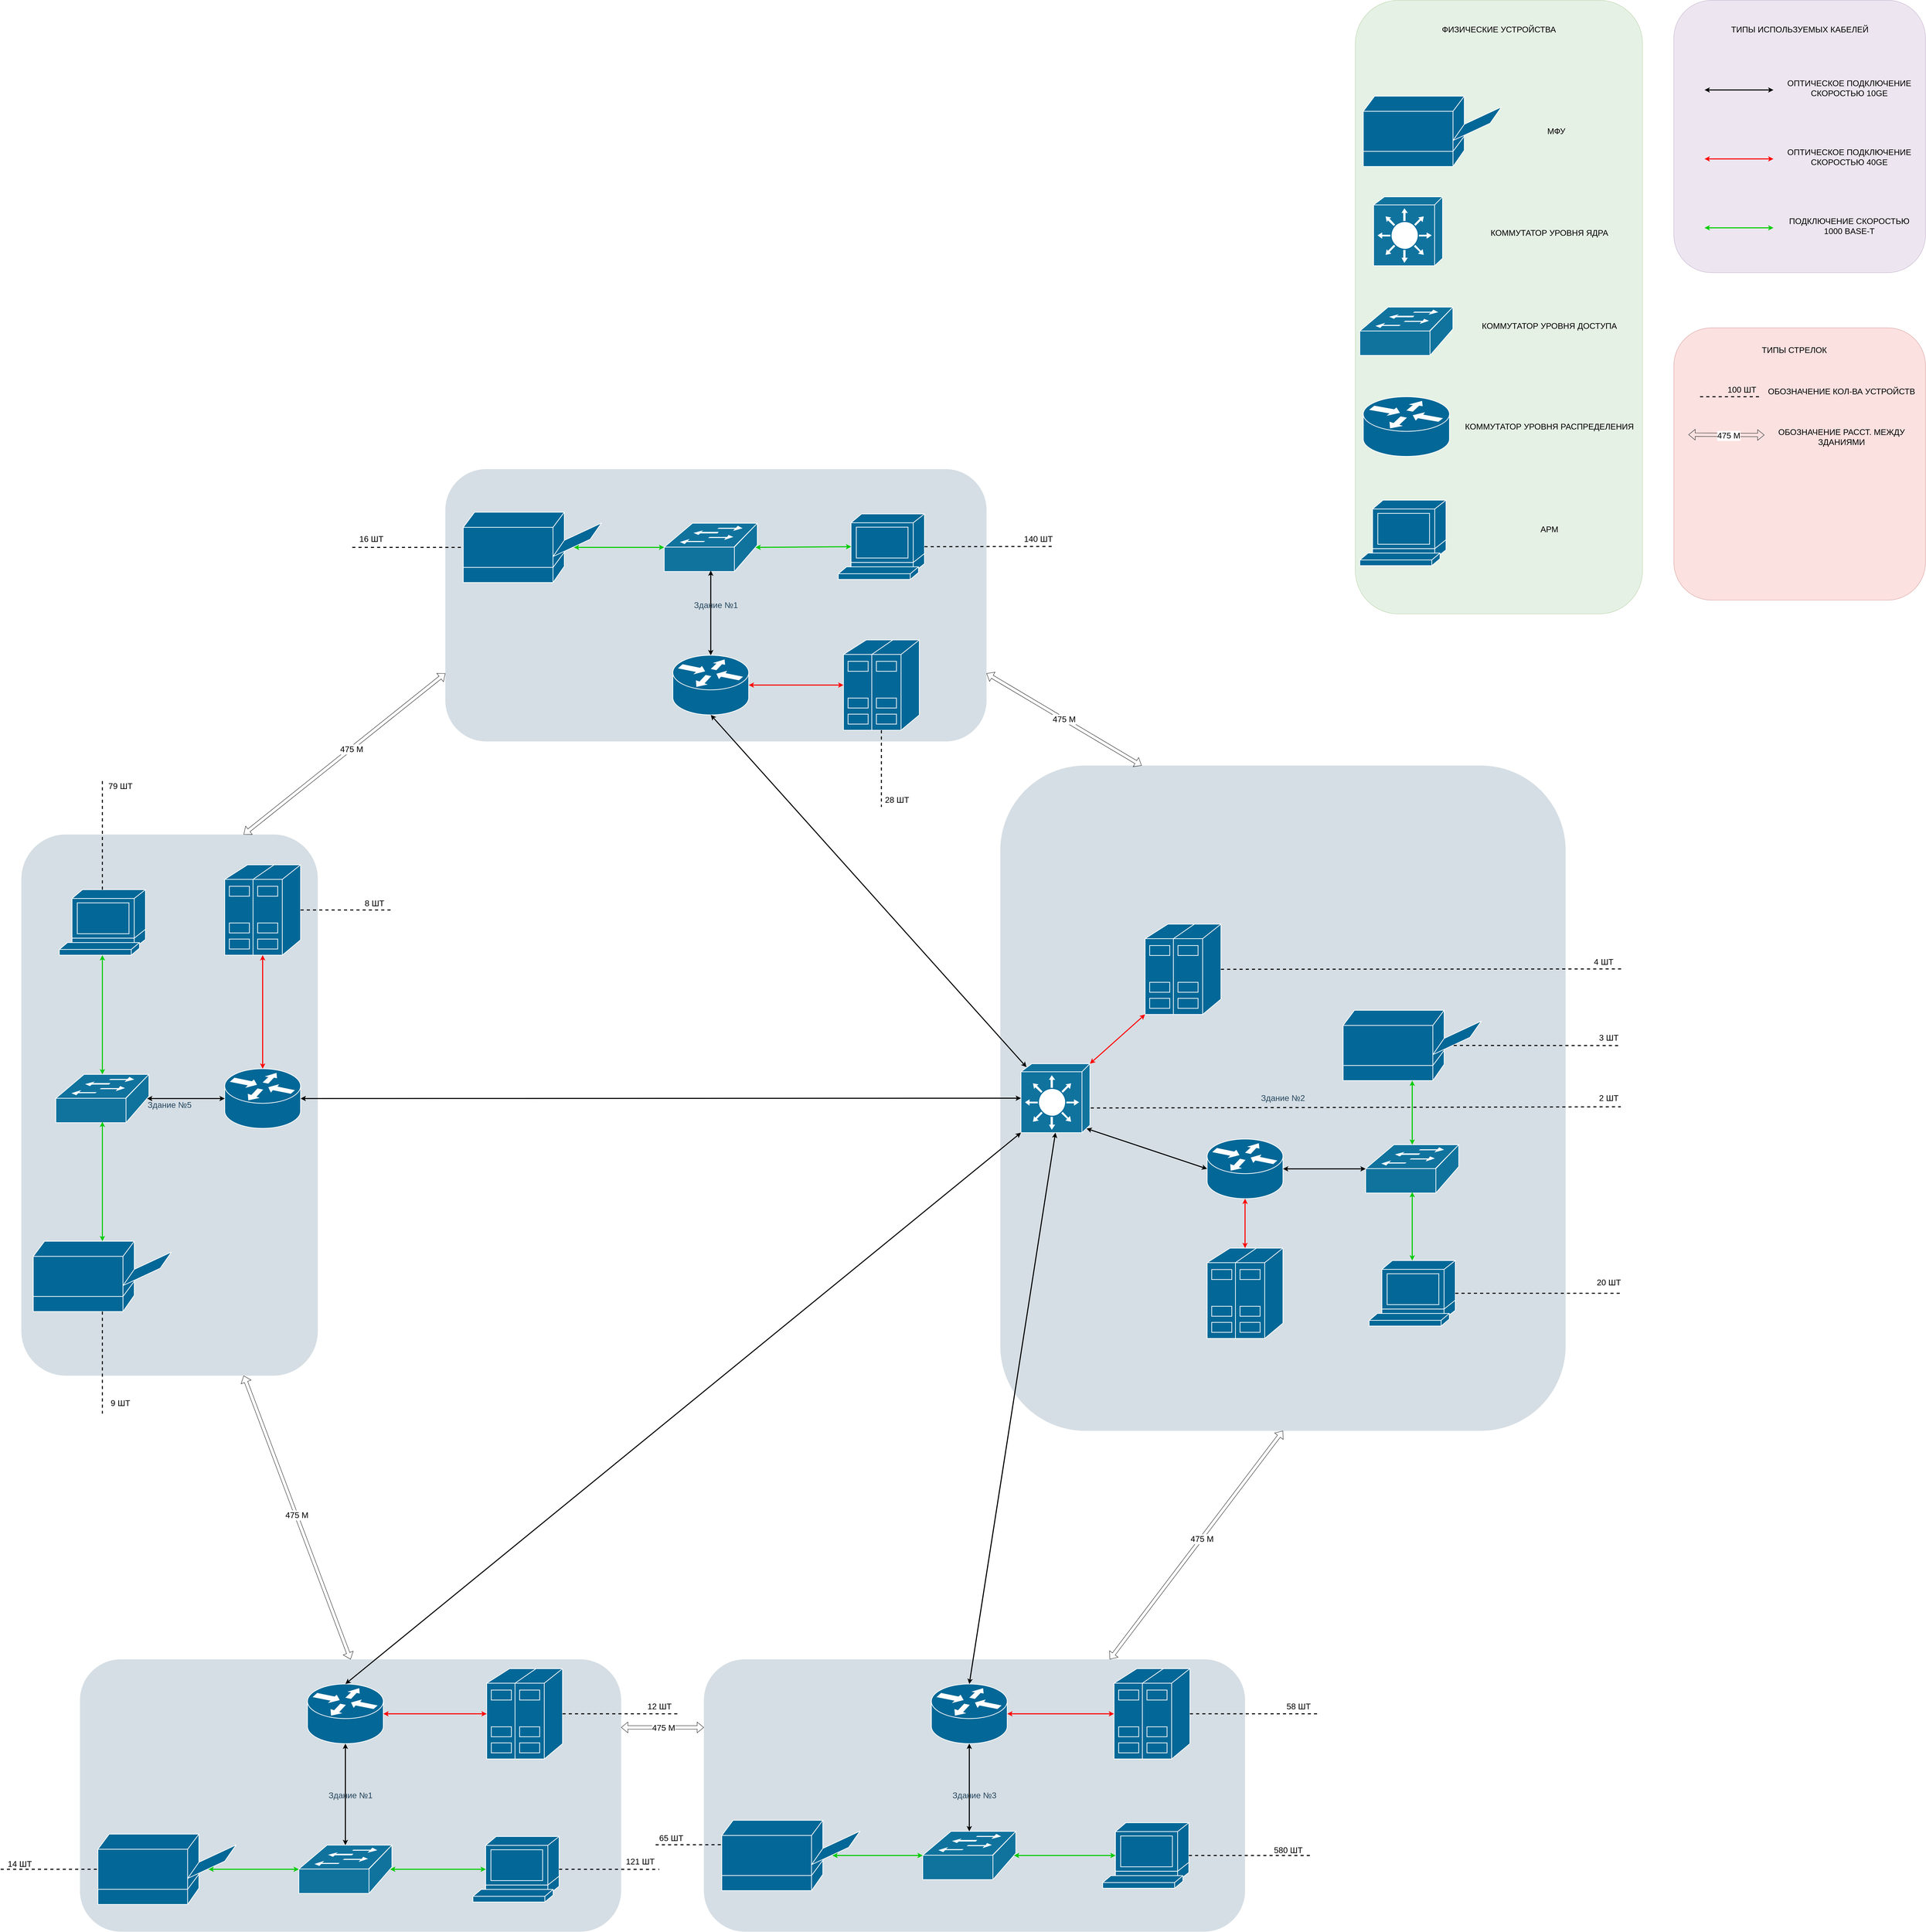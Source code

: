 <mxfile version="22.0.3" type="device">
  <diagram name="Страница — 1" id="2iGDmq69TocVkluDc-hZ">
    <mxGraphModel dx="8095" dy="7732" grid="1" gridSize="10" guides="1" tooltips="1" connect="1" arrows="1" fold="1" page="1" pageScale="1" pageWidth="827" pageHeight="1169" math="0" shadow="0">
      <root>
        <mxCell id="0" />
        <mxCell id="1" parent="0" />
        <mxCell id="OsrXYmDs21O4-yx2xXHt-127" value="" style="rounded=1;whiteSpace=wrap;html=1;strokeColor=#b85450;fillColor=#f8cecc;fontSize=24;align=center;opacity=60;" vertex="1" parent="1">
          <mxGeometry x="1244" y="-2320" width="730" height="790" as="geometry" />
        </mxCell>
        <mxCell id="OsrXYmDs21O4-yx2xXHt-4" value="Здание №1" style="rounded=1;whiteSpace=wrap;html=1;strokeColor=none;fillColor=#BAC8D3;fontSize=24;fontColor=#23445D;align=center;opacity=60;" vertex="1" parent="1">
          <mxGeometry x="-2320" y="-1910" width="1570" height="790" as="geometry" />
        </mxCell>
        <mxCell id="OsrXYmDs21O4-yx2xXHt-5" value="Здание №2" style="rounded=1;whiteSpace=wrap;html=1;strokeColor=none;fillColor=#BAC8D3;fontSize=24;fontColor=#23445D;align=center;opacity=60;labelPosition=center;verticalLabelPosition=middle;verticalAlign=middle;" vertex="1" parent="1">
          <mxGeometry x="-710" y="-1050" width="1640" height="1930" as="geometry" />
        </mxCell>
        <mxCell id="OsrXYmDs21O4-yx2xXHt-8" value="" style="shape=mxgraph.cisco.switches.layer_3_switch;html=1;dashed=0;fillColor=#10739E;strokeColor=#ffffff;strokeWidth=2;verticalLabelPosition=bottom;verticalAlign=top;fontFamily=Helvetica;fontSize=36;fontColor=#FFB366" vertex="1" parent="1">
          <mxGeometry x="-650" y="-185" width="200" height="200" as="geometry" />
        </mxCell>
        <mxCell id="OsrXYmDs21O4-yx2xXHt-9" value="" style="shape=mxgraph.cisco.servers.standard_host;sketch=0;html=1;pointerEvents=1;dashed=0;fillColor=#036897;strokeColor=#ffffff;strokeWidth=2;verticalLabelPosition=bottom;verticalAlign=top;align=center;outlineConnect=0;" vertex="1" parent="1">
          <mxGeometry x="-290" y="-590" width="220" height="262" as="geometry" />
        </mxCell>
        <mxCell id="OsrXYmDs21O4-yx2xXHt-11" value="" style="endArrow=classic;startArrow=classic;html=1;rounded=0;strokeColor=#FF0000;strokeWidth=3;entryX=0;entryY=1;entryDx=0;entryDy=0;entryPerimeter=0;exitX=1;exitY=0;exitDx=0;exitDy=0;exitPerimeter=0;" edge="1" parent="1" source="OsrXYmDs21O4-yx2xXHt-8" target="OsrXYmDs21O4-yx2xXHt-9">
          <mxGeometry width="50" height="50" relative="1" as="geometry">
            <mxPoint x="450" y="-380" as="sourcePoint" />
            <mxPoint x="580" y="-450" as="targetPoint" />
          </mxGeometry>
        </mxCell>
        <mxCell id="OsrXYmDs21O4-yx2xXHt-12" value="" style="endArrow=none;dashed=1;html=1;rounded=0;strokeWidth=3;exitX=1.012;exitY=0.642;exitDx=0;exitDy=0;exitPerimeter=0;" edge="1" parent="1" source="OsrXYmDs21O4-yx2xXHt-8">
          <mxGeometry width="50" height="50" relative="1" as="geometry">
            <mxPoint x="710" y="-160.77" as="sourcePoint" />
            <mxPoint x="1090" y="-60" as="targetPoint" />
          </mxGeometry>
        </mxCell>
        <mxCell id="OsrXYmDs21O4-yx2xXHt-13" value="&lt;span style=&quot;font-size: 24px;&quot;&gt;2 ШТ&lt;/span&gt;" style="text;html=1;align=center;verticalAlign=middle;resizable=0;points=[];autosize=1;strokeColor=none;fillColor=none;" vertex="1" parent="1">
          <mxGeometry x="1015" y="-105" width="80" height="40" as="geometry" />
        </mxCell>
        <mxCell id="OsrXYmDs21O4-yx2xXHt-14" value="" style="shape=mxgraph.cisco.routers.router;sketch=0;html=1;pointerEvents=1;dashed=0;fillColor=#036897;strokeColor=#ffffff;strokeWidth=2;verticalLabelPosition=bottom;verticalAlign=top;align=center;outlineConnect=0;" vertex="1" parent="1">
          <mxGeometry x="-110" y="33.5" width="220" height="173" as="geometry" />
        </mxCell>
        <mxCell id="OsrXYmDs21O4-yx2xXHt-15" value="" style="shape=mxgraph.cisco.servers.standard_host;sketch=0;html=1;pointerEvents=1;dashed=0;fillColor=#036897;strokeColor=#ffffff;strokeWidth=2;verticalLabelPosition=bottom;verticalAlign=top;align=center;outlineConnect=0;" vertex="1" parent="1">
          <mxGeometry x="-110" y="350" width="220" height="262" as="geometry" />
        </mxCell>
        <mxCell id="OsrXYmDs21O4-yx2xXHt-16" value="" style="shape=mxgraph.cisco.switches.workgroup_switch;html=1;dashed=0;fillColor=#10739E;strokeColor=#ffffff;strokeWidth=2;verticalLabelPosition=bottom;verticalAlign=top;fontFamily=Helvetica;fontSize=36;fontColor=#FFB366" vertex="1" parent="1">
          <mxGeometry x="350" y="50" width="270" height="140" as="geometry" />
        </mxCell>
        <mxCell id="OsrXYmDs21O4-yx2xXHt-17" value="" style="shape=mxgraph.cisco.computers_and_peripherals.printer;sketch=0;html=1;pointerEvents=1;dashed=0;fillColor=#036897;strokeColor=#ffffff;strokeWidth=2;verticalLabelPosition=bottom;verticalAlign=top;align=center;outlineConnect=0;" vertex="1" parent="1">
          <mxGeometry x="284.5" y="-340" width="401" height="204" as="geometry" />
        </mxCell>
        <mxCell id="OsrXYmDs21O4-yx2xXHt-18" value="" style="shape=mxgraph.cisco.computers_and_peripherals.terminal;sketch=0;html=1;pointerEvents=1;dashed=0;fillColor=#036897;strokeColor=#ffffff;strokeWidth=2;verticalLabelPosition=bottom;verticalAlign=top;align=center;outlineConnect=0;" vertex="1" parent="1">
          <mxGeometry x="360" y="386" width="250" height="190" as="geometry" />
        </mxCell>
        <mxCell id="OsrXYmDs21O4-yx2xXHt-22" value="" style="endArrow=classic;startArrow=classic;html=1;rounded=0;strokeColor=#00CC00;strokeWidth=3;entryX=0.5;entryY=1;entryDx=0;entryDy=0;entryPerimeter=0;exitX=0.5;exitY=0;exitDx=0;exitDy=0;exitPerimeter=0;" edge="1" parent="1" source="OsrXYmDs21O4-yx2xXHt-16" target="OsrXYmDs21O4-yx2xXHt-17">
          <mxGeometry width="50" height="50" relative="1" as="geometry">
            <mxPoint x="460" y="10" as="sourcePoint" />
            <mxPoint x="510" y="-40" as="targetPoint" />
          </mxGeometry>
        </mxCell>
        <mxCell id="OsrXYmDs21O4-yx2xXHt-24" value="" style="endArrow=classic;startArrow=classic;html=1;rounded=0;strokeWidth=3;strokeColor=#00CC00;entryX=0.5;entryY=0.98;entryDx=0;entryDy=0;entryPerimeter=0;exitX=0.5;exitY=0;exitDx=0;exitDy=0;exitPerimeter=0;" edge="1" parent="1" source="OsrXYmDs21O4-yx2xXHt-18" target="OsrXYmDs21O4-yx2xXHt-16">
          <mxGeometry width="50" height="50" relative="1" as="geometry">
            <mxPoint x="470" y="330" as="sourcePoint" />
            <mxPoint x="520" y="280" as="targetPoint" />
          </mxGeometry>
        </mxCell>
        <mxCell id="OsrXYmDs21O4-yx2xXHt-25" value="" style="endArrow=classic;startArrow=classic;html=1;rounded=0;strokeWidth=3;entryX=0;entryY=0.5;entryDx=0;entryDy=0;entryPerimeter=0;exitX=1;exitY=0.5;exitDx=0;exitDy=0;exitPerimeter=0;" edge="1" parent="1" source="OsrXYmDs21O4-yx2xXHt-14" target="OsrXYmDs21O4-yx2xXHt-16">
          <mxGeometry width="50" height="50" relative="1" as="geometry">
            <mxPoint x="190" y="150" as="sourcePoint" />
            <mxPoint x="240" y="100" as="targetPoint" />
          </mxGeometry>
        </mxCell>
        <mxCell id="OsrXYmDs21O4-yx2xXHt-26" value="" style="endArrow=classic;startArrow=classic;html=1;rounded=0;entryX=0.5;entryY=1;entryDx=0;entryDy=0;entryPerimeter=0;exitX=0.5;exitY=0;exitDx=0;exitDy=0;exitPerimeter=0;strokeWidth=3;strokeColor=#FF0000;" edge="1" parent="1" source="OsrXYmDs21O4-yx2xXHt-15" target="OsrXYmDs21O4-yx2xXHt-14">
          <mxGeometry width="50" height="50" relative="1" as="geometry">
            <mxPoint x="-30" y="310" as="sourcePoint" />
            <mxPoint x="20" y="260" as="targetPoint" />
          </mxGeometry>
        </mxCell>
        <mxCell id="OsrXYmDs21O4-yx2xXHt-27" value="" style="endArrow=classic;startArrow=classic;html=1;rounded=0;entryX=0;entryY=0.5;entryDx=0;entryDy=0;entryPerimeter=0;exitX=0.95;exitY=0.94;exitDx=0;exitDy=0;exitPerimeter=0;strokeWidth=3;" edge="1" parent="1" source="OsrXYmDs21O4-yx2xXHt-8" target="OsrXYmDs21O4-yx2xXHt-14">
          <mxGeometry width="50" height="50" relative="1" as="geometry">
            <mxPoint x="-370" y="160" as="sourcePoint" />
            <mxPoint x="-320" y="110" as="targetPoint" />
          </mxGeometry>
        </mxCell>
        <mxCell id="OsrXYmDs21O4-yx2xXHt-28" value="" style="shape=mxgraph.cisco.routers.router;sketch=0;html=1;pointerEvents=1;dashed=0;fillColor=#036897;strokeColor=#ffffff;strokeWidth=2;verticalLabelPosition=bottom;verticalAlign=top;align=center;outlineConnect=0;" vertex="1" parent="1">
          <mxGeometry x="-1660" y="-1370" width="220" height="173" as="geometry" />
        </mxCell>
        <mxCell id="OsrXYmDs21O4-yx2xXHt-29" value="" style="shape=mxgraph.cisco.servers.standard_host;sketch=0;html=1;pointerEvents=1;dashed=0;fillColor=#036897;strokeColor=#ffffff;strokeWidth=2;verticalLabelPosition=bottom;verticalAlign=top;align=center;outlineConnect=0;" vertex="1" parent="1">
          <mxGeometry x="-1165" y="-1414.5" width="220" height="262" as="geometry" />
        </mxCell>
        <mxCell id="OsrXYmDs21O4-yx2xXHt-30" value="" style="shape=mxgraph.cisco.switches.workgroup_switch;html=1;dashed=0;fillColor=#10739E;strokeColor=#ffffff;strokeWidth=2;verticalLabelPosition=bottom;verticalAlign=top;fontFamily=Helvetica;fontSize=36;fontColor=#FFB366" vertex="1" parent="1">
          <mxGeometry x="-1685" y="-1753" width="270" height="140" as="geometry" />
        </mxCell>
        <mxCell id="OsrXYmDs21O4-yx2xXHt-31" value="" style="shape=mxgraph.cisco.computers_and_peripherals.printer;sketch=0;html=1;pointerEvents=1;dashed=0;fillColor=#036897;strokeColor=#ffffff;strokeWidth=2;verticalLabelPosition=bottom;verticalAlign=top;align=center;outlineConnect=0;" vertex="1" parent="1">
          <mxGeometry x="-2268" y="-1785" width="401" height="204" as="geometry" />
        </mxCell>
        <mxCell id="OsrXYmDs21O4-yx2xXHt-32" value="" style="shape=mxgraph.cisco.computers_and_peripherals.terminal;sketch=0;html=1;pointerEvents=1;dashed=0;fillColor=#036897;strokeColor=#ffffff;strokeWidth=2;verticalLabelPosition=bottom;verticalAlign=top;align=center;outlineConnect=0;" vertex="1" parent="1">
          <mxGeometry x="-1180" y="-1780" width="250" height="190" as="geometry" />
        </mxCell>
        <mxCell id="OsrXYmDs21O4-yx2xXHt-33" value="" style="endArrow=classic;startArrow=classic;html=1;rounded=0;strokeWidth=3;entryX=0.08;entryY=0.05;entryDx=0;entryDy=0;entryPerimeter=0;exitX=0.5;exitY=1;exitDx=0;exitDy=0;exitPerimeter=0;" edge="1" parent="1" source="OsrXYmDs21O4-yx2xXHt-28" target="OsrXYmDs21O4-yx2xXHt-8">
          <mxGeometry width="50" height="50" relative="1" as="geometry">
            <mxPoint x="-1400" y="-650" as="sourcePoint" />
            <mxPoint x="-1350" y="-700" as="targetPoint" />
          </mxGeometry>
        </mxCell>
        <mxCell id="OsrXYmDs21O4-yx2xXHt-34" value="" style="endArrow=classic;startArrow=classic;html=1;rounded=0;strokeWidth=3;entryX=0.5;entryY=0.98;entryDx=0;entryDy=0;entryPerimeter=0;exitX=0.5;exitY=0;exitDx=0;exitDy=0;exitPerimeter=0;" edge="1" parent="1" source="OsrXYmDs21O4-yx2xXHt-28" target="OsrXYmDs21O4-yx2xXHt-30">
          <mxGeometry width="50" height="50" relative="1" as="geometry">
            <mxPoint x="-1600" y="-830" as="sourcePoint" />
            <mxPoint x="-1550" y="-880" as="targetPoint" />
          </mxGeometry>
        </mxCell>
        <mxCell id="OsrXYmDs21O4-yx2xXHt-35" value="" style="endArrow=classic;startArrow=classic;html=1;rounded=0;strokeColor=#FF0000;strokeWidth=3;entryX=0;entryY=0.5;entryDx=0;entryDy=0;entryPerimeter=0;exitX=1;exitY=0.5;exitDx=0;exitDy=0;exitPerimeter=0;" edge="1" parent="1" source="OsrXYmDs21O4-yx2xXHt-28" target="OsrXYmDs21O4-yx2xXHt-29">
          <mxGeometry width="50" height="50" relative="1" as="geometry">
            <mxPoint x="-1350" y="-1280" as="sourcePoint" />
            <mxPoint x="-1300" y="-1330" as="targetPoint" />
          </mxGeometry>
        </mxCell>
        <mxCell id="OsrXYmDs21O4-yx2xXHt-36" value="" style="endArrow=classic;startArrow=classic;html=1;rounded=0;entryX=0.15;entryY=0.5;entryDx=0;entryDy=0;entryPerimeter=0;exitX=0.98;exitY=0.5;exitDx=0;exitDy=0;exitPerimeter=0;strokeWidth=3;strokeColor=#00CC00;" edge="1" parent="1" source="OsrXYmDs21O4-yx2xXHt-30" target="OsrXYmDs21O4-yx2xXHt-32">
          <mxGeometry width="50" height="50" relative="1" as="geometry">
            <mxPoint x="-1260" y="-1980" as="sourcePoint" />
            <mxPoint x="-1210" y="-2030" as="targetPoint" />
          </mxGeometry>
        </mxCell>
        <mxCell id="OsrXYmDs21O4-yx2xXHt-37" value="" style="endArrow=classic;startArrow=classic;html=1;rounded=0;entryX=0;entryY=0.5;entryDx=0;entryDy=0;entryPerimeter=0;exitX=0.8;exitY=0.5;exitDx=0;exitDy=0;exitPerimeter=0;strokeColor=#00CC00;strokeWidth=3;" edge="1" parent="1" source="OsrXYmDs21O4-yx2xXHt-31" target="OsrXYmDs21O4-yx2xXHt-30">
          <mxGeometry width="50" height="50" relative="1" as="geometry">
            <mxPoint x="-1780" y="-2000" as="sourcePoint" />
            <mxPoint x="-1730" y="-2050" as="targetPoint" />
          </mxGeometry>
        </mxCell>
        <mxCell id="OsrXYmDs21O4-yx2xXHt-38" value="Здание №5" style="rounded=1;whiteSpace=wrap;html=1;strokeColor=none;fillColor=#BAC8D3;fontSize=24;fontColor=#23445D;align=center;opacity=60;direction=south;" vertex="1" parent="1">
          <mxGeometry x="-3550" y="-850" width="860" height="1570" as="geometry" />
        </mxCell>
        <mxCell id="OsrXYmDs21O4-yx2xXHt-39" value="" style="shape=mxgraph.cisco.routers.router;sketch=0;html=1;pointerEvents=1;dashed=0;fillColor=#036897;strokeColor=#ffffff;strokeWidth=2;verticalLabelPosition=bottom;verticalAlign=top;align=center;outlineConnect=0;" vertex="1" parent="1">
          <mxGeometry x="-2960" y="-170.5" width="220" height="173" as="geometry" />
        </mxCell>
        <mxCell id="OsrXYmDs21O4-yx2xXHt-40" value="" style="shape=mxgraph.cisco.servers.standard_host;sketch=0;html=1;pointerEvents=1;dashed=0;fillColor=#036897;strokeColor=#ffffff;strokeWidth=2;verticalLabelPosition=bottom;verticalAlign=top;align=center;outlineConnect=0;" vertex="1" parent="1">
          <mxGeometry x="-2960" y="-762" width="220" height="262" as="geometry" />
        </mxCell>
        <mxCell id="OsrXYmDs21O4-yx2xXHt-41" value="" style="shape=mxgraph.cisco.switches.workgroup_switch;html=1;dashed=0;fillColor=#10739E;strokeColor=#ffffff;strokeWidth=2;verticalLabelPosition=bottom;verticalAlign=top;fontFamily=Helvetica;fontSize=36;fontColor=#FFB366" vertex="1" parent="1">
          <mxGeometry x="-3450" y="-154" width="270" height="140" as="geometry" />
        </mxCell>
        <mxCell id="OsrXYmDs21O4-yx2xXHt-42" value="" style="shape=mxgraph.cisco.computers_and_peripherals.printer;sketch=0;html=1;pointerEvents=1;dashed=0;fillColor=#036897;strokeColor=#ffffff;strokeWidth=2;verticalLabelPosition=bottom;verticalAlign=top;align=center;outlineConnect=0;" vertex="1" parent="1">
          <mxGeometry x="-3515.5" y="330" width="401" height="204" as="geometry" />
        </mxCell>
        <mxCell id="OsrXYmDs21O4-yx2xXHt-43" value="" style="shape=mxgraph.cisco.computers_and_peripherals.terminal;sketch=0;html=1;pointerEvents=1;dashed=0;fillColor=#036897;strokeColor=#ffffff;strokeWidth=2;verticalLabelPosition=bottom;verticalAlign=top;align=center;outlineConnect=0;" vertex="1" parent="1">
          <mxGeometry x="-3440" y="-690" width="250" height="190" as="geometry" />
        </mxCell>
        <mxCell id="OsrXYmDs21O4-yx2xXHt-44" value="" style="endArrow=classic;startArrow=classic;html=1;rounded=0;strokeWidth=3;entryX=0.98;entryY=0.5;entryDx=0;entryDy=0;entryPerimeter=0;exitX=0;exitY=0.5;exitDx=0;exitDy=0;exitPerimeter=0;" edge="1" parent="1" source="OsrXYmDs21O4-yx2xXHt-39" target="OsrXYmDs21O4-yx2xXHt-41">
          <mxGeometry width="50" height="50" relative="1" as="geometry">
            <mxPoint x="-3150" y="620" as="sourcePoint" />
            <mxPoint x="-3100" y="570" as="targetPoint" />
          </mxGeometry>
        </mxCell>
        <mxCell id="OsrXYmDs21O4-yx2xXHt-45" value="" style="endArrow=classic;startArrow=classic;html=1;rounded=0;strokeColor=#FF0000;strokeWidth=3;entryX=0.5;entryY=1;entryDx=0;entryDy=0;entryPerimeter=0;exitX=0.5;exitY=0;exitDx=0;exitDy=0;exitPerimeter=0;" edge="1" parent="1" source="OsrXYmDs21O4-yx2xXHt-39" target="OsrXYmDs21O4-yx2xXHt-40">
          <mxGeometry width="50" height="50" relative="1" as="geometry">
            <mxPoint x="-2900" y="170" as="sourcePoint" />
            <mxPoint x="-2850" y="120" as="targetPoint" />
          </mxGeometry>
        </mxCell>
        <mxCell id="OsrXYmDs21O4-yx2xXHt-46" value="" style="endArrow=classic;startArrow=classic;html=1;rounded=0;entryX=0.5;entryY=1;entryDx=0;entryDy=0;entryPerimeter=0;exitX=0.5;exitY=0;exitDx=0;exitDy=0;exitPerimeter=0;strokeWidth=3;strokeColor=#00CC00;" edge="1" parent="1" source="OsrXYmDs21O4-yx2xXHt-41" target="OsrXYmDs21O4-yx2xXHt-43">
          <mxGeometry width="50" height="50" relative="1" as="geometry">
            <mxPoint x="-2810" y="-530" as="sourcePoint" />
            <mxPoint x="-2760" y="-580" as="targetPoint" />
          </mxGeometry>
        </mxCell>
        <mxCell id="OsrXYmDs21O4-yx2xXHt-47" value="" style="endArrow=classic;startArrow=classic;html=1;rounded=0;entryX=0.5;entryY=0.98;entryDx=0;entryDy=0;entryPerimeter=0;exitX=0.5;exitY=0;exitDx=0;exitDy=0;exitPerimeter=0;strokeColor=#00CC00;strokeWidth=3;" edge="1" parent="1" source="OsrXYmDs21O4-yx2xXHt-42" target="OsrXYmDs21O4-yx2xXHt-41">
          <mxGeometry width="50" height="50" relative="1" as="geometry">
            <mxPoint x="-3330" y="-550" as="sourcePoint" />
            <mxPoint x="-3280" y="-600" as="targetPoint" />
          </mxGeometry>
        </mxCell>
        <mxCell id="OsrXYmDs21O4-yx2xXHt-48" value="" style="endArrow=classic;startArrow=classic;html=1;rounded=0;strokeWidth=3;entryX=0;entryY=0.5;entryDx=0;entryDy=0;entryPerimeter=0;exitX=1;exitY=0.5;exitDx=0;exitDy=0;exitPerimeter=0;" edge="1" parent="1" source="OsrXYmDs21O4-yx2xXHt-39" target="OsrXYmDs21O4-yx2xXHt-8">
          <mxGeometry width="50" height="50" relative="1" as="geometry">
            <mxPoint x="-2156" y="-749" as="sourcePoint" />
            <mxPoint x="-1240" y="273" as="targetPoint" />
          </mxGeometry>
        </mxCell>
        <mxCell id="OsrXYmDs21O4-yx2xXHt-49" value="Здание №1" style="rounded=1;whiteSpace=wrap;html=1;strokeColor=none;fillColor=#BAC8D3;fontSize=24;fontColor=#23445D;align=center;opacity=60;" vertex="1" parent="1">
          <mxGeometry x="-3380" y="1543" width="1570" height="790" as="geometry" />
        </mxCell>
        <mxCell id="OsrXYmDs21O4-yx2xXHt-50" value="" style="shape=mxgraph.cisco.routers.router;sketch=0;html=1;pointerEvents=1;dashed=0;fillColor=#036897;strokeColor=#ffffff;strokeWidth=2;verticalLabelPosition=bottom;verticalAlign=top;align=center;outlineConnect=0;" vertex="1" parent="1">
          <mxGeometry x="-2720" y="1614.5" width="220" height="173" as="geometry" />
        </mxCell>
        <mxCell id="OsrXYmDs21O4-yx2xXHt-51" value="" style="shape=mxgraph.cisco.servers.standard_host;sketch=0;html=1;pointerEvents=1;dashed=0;fillColor=#036897;strokeColor=#ffffff;strokeWidth=2;verticalLabelPosition=bottom;verticalAlign=top;align=center;outlineConnect=0;" vertex="1" parent="1">
          <mxGeometry x="-2200" y="1570" width="220" height="262" as="geometry" />
        </mxCell>
        <mxCell id="OsrXYmDs21O4-yx2xXHt-52" value="" style="shape=mxgraph.cisco.switches.workgroup_switch;html=1;dashed=0;fillColor=#10739E;strokeColor=#ffffff;strokeWidth=2;verticalLabelPosition=bottom;verticalAlign=top;fontFamily=Helvetica;fontSize=36;fontColor=#FFB366" vertex="1" parent="1">
          <mxGeometry x="-2745" y="2082" width="270" height="140" as="geometry" />
        </mxCell>
        <mxCell id="OsrXYmDs21O4-yx2xXHt-53" value="" style="shape=mxgraph.cisco.computers_and_peripherals.printer;sketch=0;html=1;pointerEvents=1;dashed=0;fillColor=#036897;strokeColor=#ffffff;strokeWidth=2;verticalLabelPosition=bottom;verticalAlign=top;align=center;outlineConnect=0;" vertex="1" parent="1">
          <mxGeometry x="-3328" y="2050" width="401" height="204" as="geometry" />
        </mxCell>
        <mxCell id="OsrXYmDs21O4-yx2xXHt-54" value="" style="shape=mxgraph.cisco.computers_and_peripherals.terminal;sketch=0;html=1;pointerEvents=1;dashed=0;fillColor=#036897;strokeColor=#ffffff;strokeWidth=2;verticalLabelPosition=bottom;verticalAlign=top;align=center;outlineConnect=0;" vertex="1" parent="1">
          <mxGeometry x="-2240" y="2057" width="250" height="190" as="geometry" />
        </mxCell>
        <mxCell id="OsrXYmDs21O4-yx2xXHt-55" value="" style="endArrow=classic;startArrow=classic;html=1;rounded=0;strokeWidth=3;entryX=0.5;entryY=0;entryDx=0;entryDy=0;entryPerimeter=0;exitX=0.5;exitY=1;exitDx=0;exitDy=0;exitPerimeter=0;" edge="1" parent="1" source="OsrXYmDs21O4-yx2xXHt-50" target="OsrXYmDs21O4-yx2xXHt-52">
          <mxGeometry width="50" height="50" relative="1" as="geometry">
            <mxPoint x="-2660" y="2623" as="sourcePoint" />
            <mxPoint x="-2610" y="2573" as="targetPoint" />
          </mxGeometry>
        </mxCell>
        <mxCell id="OsrXYmDs21O4-yx2xXHt-56" value="" style="endArrow=classic;startArrow=classic;html=1;rounded=0;strokeColor=#FF0000;strokeWidth=3;entryX=0;entryY=0.5;entryDx=0;entryDy=0;entryPerimeter=0;exitX=1;exitY=0.5;exitDx=0;exitDy=0;exitPerimeter=0;" edge="1" parent="1" source="OsrXYmDs21O4-yx2xXHt-50" target="OsrXYmDs21O4-yx2xXHt-51">
          <mxGeometry width="50" height="50" relative="1" as="geometry">
            <mxPoint x="-2410" y="1704.5" as="sourcePoint" />
            <mxPoint x="-2360" y="1654.5" as="targetPoint" />
          </mxGeometry>
        </mxCell>
        <mxCell id="OsrXYmDs21O4-yx2xXHt-57" value="" style="endArrow=classic;startArrow=classic;html=1;rounded=0;entryX=0.15;entryY=0.5;entryDx=0;entryDy=0;entryPerimeter=0;exitX=0.98;exitY=0.5;exitDx=0;exitDy=0;exitPerimeter=0;strokeWidth=3;strokeColor=#00CC00;" edge="1" parent="1" source="OsrXYmDs21O4-yx2xXHt-52" target="OsrXYmDs21O4-yx2xXHt-54">
          <mxGeometry width="50" height="50" relative="1" as="geometry">
            <mxPoint x="-2320" y="1855" as="sourcePoint" />
            <mxPoint x="-2270" y="1805" as="targetPoint" />
          </mxGeometry>
        </mxCell>
        <mxCell id="OsrXYmDs21O4-yx2xXHt-58" value="" style="endArrow=classic;startArrow=classic;html=1;rounded=0;entryX=0;entryY=0.5;entryDx=0;entryDy=0;entryPerimeter=0;exitX=0.8;exitY=0.5;exitDx=0;exitDy=0;exitPerimeter=0;strokeColor=#00CC00;strokeWidth=3;" edge="1" parent="1" source="OsrXYmDs21O4-yx2xXHt-53" target="OsrXYmDs21O4-yx2xXHt-52">
          <mxGeometry width="50" height="50" relative="1" as="geometry">
            <mxPoint x="-2840" y="1835" as="sourcePoint" />
            <mxPoint x="-2790" y="1785" as="targetPoint" />
          </mxGeometry>
        </mxCell>
        <mxCell id="OsrXYmDs21O4-yx2xXHt-59" value="Здание №3" style="rounded=1;whiteSpace=wrap;html=1;strokeColor=none;fillColor=#BAC8D3;fontSize=24;fontColor=#23445D;align=center;opacity=60;" vertex="1" parent="1">
          <mxGeometry x="-1570" y="1543" width="1570" height="790" as="geometry" />
        </mxCell>
        <mxCell id="OsrXYmDs21O4-yx2xXHt-60" value="" style="shape=mxgraph.cisco.routers.router;sketch=0;html=1;pointerEvents=1;dashed=0;fillColor=#036897;strokeColor=#ffffff;strokeWidth=2;verticalLabelPosition=bottom;verticalAlign=top;align=center;outlineConnect=0;" vertex="1" parent="1">
          <mxGeometry x="-910" y="1614.5" width="220" height="173" as="geometry" />
        </mxCell>
        <mxCell id="OsrXYmDs21O4-yx2xXHt-61" value="" style="shape=mxgraph.cisco.servers.standard_host;sketch=0;html=1;pointerEvents=1;dashed=0;fillColor=#036897;strokeColor=#ffffff;strokeWidth=2;verticalLabelPosition=bottom;verticalAlign=top;align=center;outlineConnect=0;" vertex="1" parent="1">
          <mxGeometry x="-380" y="1570" width="220" height="262" as="geometry" />
        </mxCell>
        <mxCell id="OsrXYmDs21O4-yx2xXHt-62" value="" style="shape=mxgraph.cisco.switches.workgroup_switch;html=1;dashed=0;fillColor=#10739E;strokeColor=#ffffff;strokeWidth=2;verticalLabelPosition=bottom;verticalAlign=top;fontFamily=Helvetica;fontSize=36;fontColor=#FFB366" vertex="1" parent="1">
          <mxGeometry x="-935" y="2042" width="270" height="140" as="geometry" />
        </mxCell>
        <mxCell id="OsrXYmDs21O4-yx2xXHt-63" value="" style="shape=mxgraph.cisco.computers_and_peripherals.printer;sketch=0;html=1;pointerEvents=1;dashed=0;fillColor=#036897;strokeColor=#ffffff;strokeWidth=2;verticalLabelPosition=bottom;verticalAlign=top;align=center;outlineConnect=0;" vertex="1" parent="1">
          <mxGeometry x="-1518" y="2010" width="401" height="204" as="geometry" />
        </mxCell>
        <mxCell id="OsrXYmDs21O4-yx2xXHt-64" value="" style="shape=mxgraph.cisco.computers_and_peripherals.terminal;sketch=0;html=1;pointerEvents=1;dashed=0;fillColor=#036897;strokeColor=#ffffff;strokeWidth=2;verticalLabelPosition=bottom;verticalAlign=top;align=center;outlineConnect=0;" vertex="1" parent="1">
          <mxGeometry x="-413" y="2017" width="250" height="190" as="geometry" />
        </mxCell>
        <mxCell id="OsrXYmDs21O4-yx2xXHt-65" value="" style="endArrow=classic;startArrow=classic;html=1;rounded=0;strokeWidth=3;entryX=0.5;entryY=0;entryDx=0;entryDy=0;entryPerimeter=0;exitX=0.5;exitY=1;exitDx=0;exitDy=0;exitPerimeter=0;" edge="1" parent="1" source="OsrXYmDs21O4-yx2xXHt-60" target="OsrXYmDs21O4-yx2xXHt-62">
          <mxGeometry width="50" height="50" relative="1" as="geometry">
            <mxPoint x="-800" y="2250" as="sourcePoint" />
            <mxPoint x="-800" y="2573" as="targetPoint" />
          </mxGeometry>
        </mxCell>
        <mxCell id="OsrXYmDs21O4-yx2xXHt-66" value="" style="endArrow=classic;startArrow=classic;html=1;rounded=0;strokeColor=#FF0000;strokeWidth=3;entryX=0;entryY=0.5;entryDx=0;entryDy=0;entryPerimeter=0;exitX=1;exitY=0.5;exitDx=0;exitDy=0;exitPerimeter=0;" edge="1" parent="1" source="OsrXYmDs21O4-yx2xXHt-60" target="OsrXYmDs21O4-yx2xXHt-61">
          <mxGeometry width="50" height="50" relative="1" as="geometry">
            <mxPoint x="-600" y="1704.5" as="sourcePoint" />
            <mxPoint x="-550" y="1654.5" as="targetPoint" />
          </mxGeometry>
        </mxCell>
        <mxCell id="OsrXYmDs21O4-yx2xXHt-67" value="" style="endArrow=classic;startArrow=classic;html=1;rounded=0;entryX=0.15;entryY=0.5;entryDx=0;entryDy=0;entryPerimeter=0;exitX=0.98;exitY=0.5;exitDx=0;exitDy=0;exitPerimeter=0;strokeWidth=3;strokeColor=#00CC00;" edge="1" parent="1" source="OsrXYmDs21O4-yx2xXHt-62" target="OsrXYmDs21O4-yx2xXHt-64">
          <mxGeometry width="50" height="50" relative="1" as="geometry">
            <mxPoint x="-510" y="1815" as="sourcePoint" />
            <mxPoint x="-460" y="1765" as="targetPoint" />
          </mxGeometry>
        </mxCell>
        <mxCell id="OsrXYmDs21O4-yx2xXHt-68" value="" style="endArrow=classic;startArrow=classic;html=1;rounded=0;entryX=0;entryY=0.5;entryDx=0;entryDy=0;entryPerimeter=0;exitX=0.8;exitY=0.5;exitDx=0;exitDy=0;exitPerimeter=0;strokeColor=#00CC00;strokeWidth=3;" edge="1" parent="1" source="OsrXYmDs21O4-yx2xXHt-63" target="OsrXYmDs21O4-yx2xXHt-62">
          <mxGeometry width="50" height="50" relative="1" as="geometry">
            <mxPoint x="-1030" y="1795" as="sourcePoint" />
            <mxPoint x="-980" y="1745" as="targetPoint" />
          </mxGeometry>
        </mxCell>
        <mxCell id="OsrXYmDs21O4-yx2xXHt-69" value="" style="endArrow=classic;startArrow=classic;html=1;rounded=0;strokeWidth=3;entryX=0.5;entryY=1;entryDx=0;entryDy=0;entryPerimeter=0;exitX=0.5;exitY=0;exitDx=0;exitDy=0;exitPerimeter=0;" edge="1" parent="1" source="OsrXYmDs21O4-yx2xXHt-60" target="OsrXYmDs21O4-yx2xXHt-8">
          <mxGeometry width="50" height="50" relative="1" as="geometry">
            <mxPoint x="-2810" y="586" as="sourcePoint" />
            <mxPoint x="-720" y="585" as="targetPoint" />
          </mxGeometry>
        </mxCell>
        <mxCell id="OsrXYmDs21O4-yx2xXHt-70" value="" style="endArrow=classic;startArrow=classic;html=1;rounded=0;strokeWidth=3;entryX=0;entryY=1;entryDx=0;entryDy=0;entryPerimeter=0;exitX=0.5;exitY=0;exitDx=0;exitDy=0;exitPerimeter=0;" edge="1" parent="1" source="OsrXYmDs21O4-yx2xXHt-50" target="OsrXYmDs21O4-yx2xXHt-8">
          <mxGeometry width="50" height="50" relative="1" as="geometry">
            <mxPoint x="-1600" y="1625" as="sourcePoint" />
            <mxPoint x="-1350" y="25" as="targetPoint" />
          </mxGeometry>
        </mxCell>
        <mxCell id="OsrXYmDs21O4-yx2xXHt-71" value="" style="endArrow=none;dashed=1;html=1;rounded=0;strokeWidth=3;exitX=1;exitY=0.5;exitDx=0;exitDy=0;exitPerimeter=0;" edge="1" parent="1" source="OsrXYmDs21O4-yx2xXHt-18">
          <mxGeometry width="50" height="50" relative="1" as="geometry">
            <mxPoint x="1070" y="520" as="sourcePoint" />
            <mxPoint x="1090" y="481" as="targetPoint" />
          </mxGeometry>
        </mxCell>
        <mxCell id="OsrXYmDs21O4-yx2xXHt-72" value="&lt;span style=&quot;font-size: 24px;&quot;&gt;20 ШТ&lt;/span&gt;" style="text;html=1;align=center;verticalAlign=middle;resizable=0;points=[];autosize=1;strokeColor=none;fillColor=none;" vertex="1" parent="1">
          <mxGeometry x="1010" y="430" width="90" height="40" as="geometry" />
        </mxCell>
        <mxCell id="OsrXYmDs21O4-yx2xXHt-73" value="" style="endArrow=none;dashed=1;html=1;rounded=0;strokeWidth=3;exitX=1;exitY=0.5;exitDx=0;exitDy=0;exitPerimeter=0;entryX=0.916;entryY=1.032;entryDx=0;entryDy=0;entryPerimeter=0;" edge="1" parent="1" source="OsrXYmDs21O4-yx2xXHt-32" target="OsrXYmDs21O4-yx2xXHt-74">
          <mxGeometry width="50" height="50" relative="1" as="geometry">
            <mxPoint x="-660" y="-1680" as="sourcePoint" />
            <mxPoint x="-570" y="-1685" as="targetPoint" />
          </mxGeometry>
        </mxCell>
        <mxCell id="OsrXYmDs21O4-yx2xXHt-74" value="140 ШТ" style="text;html=1;align=center;verticalAlign=middle;resizable=0;points=[];autosize=1;strokeColor=none;fillColor=none;fontSize=24;" vertex="1" parent="1">
          <mxGeometry x="-655" y="-1727" width="110" height="40" as="geometry" />
        </mxCell>
        <mxCell id="OsrXYmDs21O4-yx2xXHt-75" value="" style="endArrow=none;dashed=1;html=1;rounded=0;strokeWidth=3;exitX=0.5;exitY=0;exitDx=0;exitDy=0;exitPerimeter=0;" edge="1" parent="1" source="OsrXYmDs21O4-yx2xXHt-43">
          <mxGeometry width="50" height="50" relative="1" as="geometry">
            <mxPoint x="-3280" y="-950" as="sourcePoint" />
            <mxPoint x="-3315" y="-1010" as="targetPoint" />
          </mxGeometry>
        </mxCell>
        <mxCell id="OsrXYmDs21O4-yx2xXHt-76" value="79 ШТ" style="text;html=1;align=center;verticalAlign=middle;resizable=0;points=[];autosize=1;strokeColor=none;fillColor=none;fontSize=24;" vertex="1" parent="1">
          <mxGeometry x="-3308" y="-1010" width="90" height="40" as="geometry" />
        </mxCell>
        <mxCell id="OsrXYmDs21O4-yx2xXHt-77" value="" style="endArrow=none;dashed=1;html=1;rounded=0;exitX=1;exitY=0.5;exitDx=0;exitDy=0;exitPerimeter=0;strokeWidth=3;entryX=1.005;entryY=1.057;entryDx=0;entryDy=0;entryPerimeter=0;" edge="1" parent="1" source="OsrXYmDs21O4-yx2xXHt-54" target="OsrXYmDs21O4-yx2xXHt-78">
          <mxGeometry width="50" height="50" relative="1" as="geometry">
            <mxPoint x="-1780" y="2190" as="sourcePoint" />
            <mxPoint x="-1720" y="2152" as="targetPoint" />
          </mxGeometry>
        </mxCell>
        <mxCell id="OsrXYmDs21O4-yx2xXHt-78" value="121 ШТ" style="text;html=1;align=center;verticalAlign=middle;resizable=0;points=[];autosize=1;strokeColor=none;fillColor=none;fontSize=24;" vertex="1" parent="1">
          <mxGeometry x="-1810" y="2110" width="110" height="40" as="geometry" />
        </mxCell>
        <mxCell id="OsrXYmDs21O4-yx2xXHt-79" value="" style="endArrow=none;dashed=1;html=1;rounded=0;exitX=1;exitY=0.5;exitDx=0;exitDy=0;exitPerimeter=0;strokeWidth=3;" edge="1" parent="1" source="OsrXYmDs21O4-yx2xXHt-64">
          <mxGeometry width="50" height="50" relative="1" as="geometry">
            <mxPoint x="130" y="2100" as="sourcePoint" />
            <mxPoint x="190" y="2112" as="targetPoint" />
          </mxGeometry>
        </mxCell>
        <mxCell id="OsrXYmDs21O4-yx2xXHt-80" value="580 ШТ" style="text;html=1;align=center;verticalAlign=middle;resizable=0;points=[];autosize=1;strokeColor=none;fillColor=none;fontSize=24;" vertex="1" parent="1">
          <mxGeometry x="70" y="2077" width="110" height="40" as="geometry" />
        </mxCell>
        <mxCell id="OsrXYmDs21O4-yx2xXHt-81" value="" style="endArrow=none;dashed=1;html=1;rounded=0;strokeWidth=3;" edge="1" parent="1">
          <mxGeometry width="50" height="50" relative="1" as="geometry">
            <mxPoint x="1320" y="-2120" as="sourcePoint" />
            <mxPoint x="1500" y="-2120" as="targetPoint" />
          </mxGeometry>
        </mxCell>
        <mxCell id="OsrXYmDs21O4-yx2xXHt-82" value="100 ШТ" style="text;html=1;align=center;verticalAlign=middle;resizable=0;points=[];autosize=1;strokeColor=none;fillColor=none;fontSize=24;" vertex="1" parent="1">
          <mxGeometry x="1385.75" y="-2160" width="110" height="40" as="geometry" />
        </mxCell>
        <mxCell id="OsrXYmDs21O4-yx2xXHt-83" value="" style="endArrow=none;dashed=1;html=1;rounded=0;strokeWidth=3;exitX=0.8;exitY=0.5;exitDx=0;exitDy=0;exitPerimeter=0;entryX=0.861;entryY=1.058;entryDx=0;entryDy=0;entryPerimeter=0;" edge="1" parent="1" source="OsrXYmDs21O4-yx2xXHt-17" target="OsrXYmDs21O4-yx2xXHt-84">
          <mxGeometry width="50" height="50" relative="1" as="geometry">
            <mxPoint x="850" y="-200" as="sourcePoint" />
            <mxPoint x="1120" y="-238" as="targetPoint" />
          </mxGeometry>
        </mxCell>
        <mxCell id="OsrXYmDs21O4-yx2xXHt-84" value="3 ШТ" style="text;html=1;align=center;verticalAlign=middle;resizable=0;points=[];autosize=1;strokeColor=none;fillColor=none;fontSize=24;" vertex="1" parent="1">
          <mxGeometry x="1015" y="-280" width="80" height="40" as="geometry" />
        </mxCell>
        <mxCell id="OsrXYmDs21O4-yx2xXHt-86" value="" style="endArrow=none;dashed=1;html=1;rounded=0;strokeWidth=3;entryX=0;entryY=0.5;entryDx=0;entryDy=0;entryPerimeter=0;" edge="1" parent="1" target="OsrXYmDs21O4-yx2xXHt-31">
          <mxGeometry width="50" height="50" relative="1" as="geometry">
            <mxPoint x="-2590" y="-1683" as="sourcePoint" />
            <mxPoint x="-2348" y="-1663.83" as="targetPoint" />
          </mxGeometry>
        </mxCell>
        <mxCell id="OsrXYmDs21O4-yx2xXHt-87" value="16 ШТ" style="text;html=1;align=center;verticalAlign=middle;resizable=0;points=[];autosize=1;strokeColor=none;fillColor=none;fontSize=24;" vertex="1" parent="1">
          <mxGeometry x="-2580" y="-1727" width="90" height="40" as="geometry" />
        </mxCell>
        <mxCell id="OsrXYmDs21O4-yx2xXHt-89" value="" style="endArrow=none;dashed=1;html=1;rounded=0;strokeWidth=3;exitX=0.5;exitY=1;exitDx=0;exitDy=0;exitPerimeter=0;" edge="1" parent="1" source="OsrXYmDs21O4-yx2xXHt-42">
          <mxGeometry width="50" height="50" relative="1" as="geometry">
            <mxPoint x="-3335" y="534" as="sourcePoint" />
            <mxPoint x="-3315" y="830" as="targetPoint" />
          </mxGeometry>
        </mxCell>
        <mxCell id="OsrXYmDs21O4-yx2xXHt-90" value="9 ШТ" style="text;html=1;align=center;verticalAlign=middle;resizable=0;points=[];autosize=1;strokeColor=none;fillColor=none;fontSize=24;" vertex="1" parent="1">
          <mxGeometry x="-3303" y="780" width="80" height="40" as="geometry" />
        </mxCell>
        <mxCell id="OsrXYmDs21O4-yx2xXHt-91" value="" style="endArrow=none;dashed=1;html=1;rounded=0;strokeWidth=3;entryX=-0.005;entryY=0.347;entryDx=0;entryDy=0;entryPerimeter=0;" edge="1" parent="1" target="OsrXYmDs21O4-yx2xXHt-63">
          <mxGeometry width="50" height="50" relative="1" as="geometry">
            <mxPoint x="-1710" y="2081" as="sourcePoint" />
            <mxPoint x="-1590" y="2082" as="targetPoint" />
          </mxGeometry>
        </mxCell>
        <mxCell id="OsrXYmDs21O4-yx2xXHt-92" value="65 ШТ" style="text;html=1;align=center;verticalAlign=middle;resizable=0;points=[];autosize=1;strokeColor=none;fillColor=none;fontSize=24;" vertex="1" parent="1">
          <mxGeometry x="-1710" y="2042" width="90" height="40" as="geometry" />
        </mxCell>
        <mxCell id="OsrXYmDs21O4-yx2xXHt-93" value="" style="endArrow=none;dashed=1;html=1;rounded=0;strokeWidth=3;entryX=0;entryY=0.5;entryDx=0;entryDy=0;entryPerimeter=0;" edge="1" parent="1" target="OsrXYmDs21O4-yx2xXHt-53">
          <mxGeometry width="50" height="50" relative="1" as="geometry">
            <mxPoint x="-3610" y="2152" as="sourcePoint" />
            <mxPoint x="-3610" y="2170" as="targetPoint" />
          </mxGeometry>
        </mxCell>
        <mxCell id="OsrXYmDs21O4-yx2xXHt-94" value="14 ШТ" style="text;html=1;align=center;verticalAlign=middle;resizable=0;points=[];autosize=1;strokeColor=none;fillColor=none;fontSize=24;" vertex="1" parent="1">
          <mxGeometry x="-3600" y="2117" width="90" height="40" as="geometry" />
        </mxCell>
        <mxCell id="OsrXYmDs21O4-yx2xXHt-95" value="" style="shape=flexArrow;endArrow=classic;startArrow=classic;html=1;rounded=0;entryX=0.5;entryY=1;entryDx=0;entryDy=0;exitX=0.75;exitY=0;exitDx=0;exitDy=0;strokeWidth=1;" edge="1" parent="1" source="OsrXYmDs21O4-yx2xXHt-59" target="OsrXYmDs21O4-yx2xXHt-5">
          <mxGeometry width="100" height="100" relative="1" as="geometry">
            <mxPoint x="-170" y="1230" as="sourcePoint" />
            <mxPoint x="-70" y="1130" as="targetPoint" />
          </mxGeometry>
        </mxCell>
        <mxCell id="OsrXYmDs21O4-yx2xXHt-96" value="475 М" style="edgeLabel;html=1;align=center;verticalAlign=middle;resizable=0;points=[];fontSize=24;" vertex="1" connectable="0" parent="OsrXYmDs21O4-yx2xXHt-95">
          <mxGeometry x="0.058" y="-2" relative="1" as="geometry">
            <mxPoint as="offset" />
          </mxGeometry>
        </mxCell>
        <mxCell id="OsrXYmDs21O4-yx2xXHt-97" value="" style="shape=flexArrow;endArrow=classic;startArrow=classic;html=1;rounded=0;entryX=0;entryY=0.25;entryDx=0;entryDy=0;exitX=1;exitY=0.25;exitDx=0;exitDy=0;" edge="1" parent="1" source="OsrXYmDs21O4-yx2xXHt-49" target="OsrXYmDs21O4-yx2xXHt-59">
          <mxGeometry width="100" height="100" relative="1" as="geometry">
            <mxPoint x="-1720" y="1540" as="sourcePoint" />
            <mxPoint x="-1620" y="1440" as="targetPoint" />
          </mxGeometry>
        </mxCell>
        <mxCell id="OsrXYmDs21O4-yx2xXHt-98" value="475 М" style="edgeLabel;html=1;align=center;verticalAlign=middle;resizable=0;points=[];fontSize=24;" vertex="1" connectable="0" parent="OsrXYmDs21O4-yx2xXHt-97">
          <mxGeometry x="0.02" y="-1" relative="1" as="geometry">
            <mxPoint as="offset" />
          </mxGeometry>
        </mxCell>
        <mxCell id="OsrXYmDs21O4-yx2xXHt-99" value="" style="shape=flexArrow;endArrow=classic;startArrow=classic;html=1;rounded=0;entryX=1;entryY=0.25;entryDx=0;entryDy=0;exitX=0.5;exitY=0;exitDx=0;exitDy=0;" edge="1" parent="1" source="OsrXYmDs21O4-yx2xXHt-49" target="OsrXYmDs21O4-yx2xXHt-38">
          <mxGeometry width="100" height="100" relative="1" as="geometry">
            <mxPoint x="-2930" y="1180" as="sourcePoint" />
            <mxPoint x="-2830" y="1080" as="targetPoint" />
          </mxGeometry>
        </mxCell>
        <mxCell id="OsrXYmDs21O4-yx2xXHt-100" value="475 М" style="edgeLabel;html=1;align=center;verticalAlign=middle;resizable=0;points=[];fontSize=24;" vertex="1" connectable="0" parent="OsrXYmDs21O4-yx2xXHt-99">
          <mxGeometry x="0.017" y="-1" relative="1" as="geometry">
            <mxPoint as="offset" />
          </mxGeometry>
        </mxCell>
        <mxCell id="OsrXYmDs21O4-yx2xXHt-101" value="" style="shape=flexArrow;endArrow=classic;startArrow=classic;html=1;rounded=0;entryX=0;entryY=0.75;entryDx=0;entryDy=0;exitX=0;exitY=0.25;exitDx=0;exitDy=0;" edge="1" parent="1" source="OsrXYmDs21O4-yx2xXHt-38" target="OsrXYmDs21O4-yx2xXHt-4">
          <mxGeometry width="100" height="100" relative="1" as="geometry">
            <mxPoint x="-2570" y="-1030" as="sourcePoint" />
            <mxPoint x="-2470" y="-1130" as="targetPoint" />
          </mxGeometry>
        </mxCell>
        <mxCell id="OsrXYmDs21O4-yx2xXHt-102" value="475 М" style="edgeLabel;html=1;align=center;verticalAlign=middle;resizable=0;points=[];fontSize=24;" vertex="1" connectable="0" parent="OsrXYmDs21O4-yx2xXHt-101">
          <mxGeometry x="0.061" y="-3" relative="1" as="geometry">
            <mxPoint y="-1" as="offset" />
          </mxGeometry>
        </mxCell>
        <mxCell id="OsrXYmDs21O4-yx2xXHt-103" value="" style="shape=flexArrow;endArrow=classic;startArrow=classic;html=1;rounded=0;entryX=1;entryY=0.75;entryDx=0;entryDy=0;exitX=0.25;exitY=0;exitDx=0;exitDy=0;" edge="1" parent="1" source="OsrXYmDs21O4-yx2xXHt-5" target="OsrXYmDs21O4-yx2xXHt-4">
          <mxGeometry width="100" height="100" relative="1" as="geometry">
            <mxPoint x="-560" y="-1100" as="sourcePoint" />
            <mxPoint x="-460" y="-1200" as="targetPoint" />
          </mxGeometry>
        </mxCell>
        <mxCell id="OsrXYmDs21O4-yx2xXHt-104" value="475 М" style="edgeLabel;html=1;align=center;verticalAlign=middle;resizable=0;points=[];fontSize=24;" vertex="1" connectable="0" parent="OsrXYmDs21O4-yx2xXHt-103">
          <mxGeometry x="0.001" relative="1" as="geometry">
            <mxPoint as="offset" />
          </mxGeometry>
        </mxCell>
        <mxCell id="OsrXYmDs21O4-yx2xXHt-105" value="" style="rounded=1;whiteSpace=wrap;html=1;strokeColor=#82b366;fillColor=#d5e8d4;fontSize=24;align=center;opacity=60;" vertex="1" parent="1">
          <mxGeometry x="320" y="-3270" width="833" height="1780" as="geometry" />
        </mxCell>
        <mxCell id="OsrXYmDs21O4-yx2xXHt-106" value="" style="shape=mxgraph.cisco.switches.layer_3_switch;html=1;dashed=0;fillColor=#10739E;strokeColor=#ffffff;strokeWidth=2;verticalLabelPosition=bottom;verticalAlign=top;fontFamily=Helvetica;fontSize=36;fontColor=#FFB366" vertex="1" parent="1">
          <mxGeometry x="373" y="-2700" width="200" height="200" as="geometry" />
        </mxCell>
        <mxCell id="OsrXYmDs21O4-yx2xXHt-107" value="" style="shape=mxgraph.cisco.switches.workgroup_switch;html=1;dashed=0;fillColor=#10739E;strokeColor=#ffffff;strokeWidth=2;verticalLabelPosition=bottom;verticalAlign=top;fontFamily=Helvetica;fontSize=36;fontColor=#FFB366" vertex="1" parent="1">
          <mxGeometry x="333" y="-2380" width="270" height="140" as="geometry" />
        </mxCell>
        <mxCell id="OsrXYmDs21O4-yx2xXHt-108" value="" style="shape=mxgraph.cisco.routers.router;sketch=0;html=1;pointerEvents=1;dashed=0;fillColor=#036897;strokeColor=#ffffff;strokeWidth=2;verticalLabelPosition=bottom;verticalAlign=top;align=center;outlineConnect=0;" vertex="1" parent="1">
          <mxGeometry x="343" y="-2120" width="250" height="173" as="geometry" />
        </mxCell>
        <mxCell id="OsrXYmDs21O4-yx2xXHt-109" value="" style="shape=mxgraph.cisco.computers_and_peripherals.terminal;sketch=0;html=1;pointerEvents=1;dashed=0;fillColor=#036897;strokeColor=#ffffff;strokeWidth=2;verticalLabelPosition=bottom;verticalAlign=top;align=center;outlineConnect=0;" vertex="1" parent="1">
          <mxGeometry x="333" y="-1820" width="250" height="190" as="geometry" />
        </mxCell>
        <mxCell id="OsrXYmDs21O4-yx2xXHt-110" value="" style="shape=mxgraph.cisco.computers_and_peripherals.printer;sketch=0;html=1;pointerEvents=1;dashed=0;fillColor=#036897;strokeColor=#ffffff;strokeWidth=2;verticalLabelPosition=bottom;verticalAlign=top;align=center;outlineConnect=0;" vertex="1" parent="1">
          <mxGeometry x="343" y="-2992" width="401" height="204" as="geometry" />
        </mxCell>
        <mxCell id="OsrXYmDs21O4-yx2xXHt-111" value="МФУ" style="text;html=1;strokeColor=none;fillColor=none;align=center;verticalAlign=middle;whiteSpace=wrap;rounded=0;fontSize=24;" vertex="1" parent="1">
          <mxGeometry x="873" y="-2905" width="60" height="30" as="geometry" />
        </mxCell>
        <mxCell id="OsrXYmDs21O4-yx2xXHt-112" value="КОММУТАТОР УРОВНЯ ЯДРА" style="text;html=1;strokeColor=none;fillColor=none;align=center;verticalAlign=middle;whiteSpace=wrap;rounded=0;fontSize=24;" vertex="1" parent="1">
          <mxGeometry x="663" y="-2610" width="440" height="30" as="geometry" />
        </mxCell>
        <mxCell id="OsrXYmDs21O4-yx2xXHt-113" value="КОММУТАТОР УРОВНЯ ДОСТУПА" style="text;html=1;strokeColor=none;fillColor=none;align=center;verticalAlign=middle;whiteSpace=wrap;rounded=0;fontSize=24;" vertex="1" parent="1">
          <mxGeometry x="663" y="-2340" width="440" height="30" as="geometry" />
        </mxCell>
        <mxCell id="OsrXYmDs21O4-yx2xXHt-114" value="КОММУТАТОР УРОВНЯ РАСПРЕДЕЛЕНИЯ" style="text;html=1;strokeColor=none;fillColor=none;align=center;verticalAlign=middle;whiteSpace=wrap;rounded=0;fontSize=24;" vertex="1" parent="1">
          <mxGeometry x="633" y="-2048.5" width="500" height="30" as="geometry" />
        </mxCell>
        <mxCell id="OsrXYmDs21O4-yx2xXHt-115" value="АРМ" style="text;html=1;strokeColor=none;fillColor=none;align=center;verticalAlign=middle;whiteSpace=wrap;rounded=0;fontSize=24;" vertex="1" parent="1">
          <mxGeometry x="853" y="-1750" width="60" height="30" as="geometry" />
        </mxCell>
        <mxCell id="OsrXYmDs21O4-yx2xXHt-116" value="ФИЗИЧЕСКИЕ УСТРОЙСТВА" style="text;html=1;strokeColor=none;fillColor=none;align=center;verticalAlign=middle;whiteSpace=wrap;rounded=0;fontSize=24;" vertex="1" parent="1">
          <mxGeometry x="513.25" y="-3200" width="446.5" height="30" as="geometry" />
        </mxCell>
        <mxCell id="OsrXYmDs21O4-yx2xXHt-117" value="" style="rounded=1;whiteSpace=wrap;html=1;strokeColor=#9673a6;fillColor=#e1d5e7;fontSize=24;align=center;opacity=60;" vertex="1" parent="1">
          <mxGeometry x="1244" y="-3270" width="730" height="790" as="geometry" />
        </mxCell>
        <mxCell id="OsrXYmDs21O4-yx2xXHt-118" value="ТИПЫ ИСПОЛЬЗУЕМЫХ КАБЕЛЕЙ" style="text;html=1;strokeColor=none;fillColor=none;align=center;verticalAlign=middle;whiteSpace=wrap;rounded=0;fontSize=24;" vertex="1" parent="1">
          <mxGeometry x="1385.75" y="-3200" width="446.5" height="30" as="geometry" />
        </mxCell>
        <mxCell id="OsrXYmDs21O4-yx2xXHt-120" value="" style="endArrow=classic;startArrow=classic;html=1;rounded=0;strokeWidth=3;" edge="1" parent="1">
          <mxGeometry width="50" height="50" relative="1" as="geometry">
            <mxPoint x="1333" y="-3010" as="sourcePoint" />
            <mxPoint x="1533" y="-3010" as="targetPoint" />
          </mxGeometry>
        </mxCell>
        <mxCell id="OsrXYmDs21O4-yx2xXHt-122" value="" style="endArrow=classic;startArrow=classic;html=1;rounded=0;strokeWidth=3;strokeColor=#00CC00;" edge="1" parent="1">
          <mxGeometry width="50" height="50" relative="1" as="geometry">
            <mxPoint x="1333" y="-2610" as="sourcePoint" />
            <mxPoint x="1533" y="-2610" as="targetPoint" />
          </mxGeometry>
        </mxCell>
        <mxCell id="OsrXYmDs21O4-yx2xXHt-123" value="" style="endArrow=classic;startArrow=classic;html=1;rounded=0;strokeWidth=3;strokeColor=#FF0000;" edge="1" parent="1">
          <mxGeometry width="50" height="50" relative="1" as="geometry">
            <mxPoint x="1333" y="-2810" as="sourcePoint" />
            <mxPoint x="1533" y="-2810" as="targetPoint" />
          </mxGeometry>
        </mxCell>
        <mxCell id="OsrXYmDs21O4-yx2xXHt-124" value="ПОДКЛЮЧЕНИЕ СКОРОСТЬЮ 1000 BASE-T" style="text;html=1;strokeColor=none;fillColor=none;align=center;verticalAlign=middle;whiteSpace=wrap;rounded=0;fontSize=24;" vertex="1" parent="1">
          <mxGeometry x="1553" y="-2630" width="400" height="30" as="geometry" />
        </mxCell>
        <mxCell id="OsrXYmDs21O4-yx2xXHt-125" value="ОПТИЧЕСКОЕ ПОДКЛЮЧЕНИЕ СКОРОСТЬЮ 40GE" style="text;html=1;strokeColor=none;fillColor=none;align=center;verticalAlign=middle;whiteSpace=wrap;rounded=0;fontSize=24;" vertex="1" parent="1">
          <mxGeometry x="1553" y="-2830" width="400" height="30" as="geometry" />
        </mxCell>
        <mxCell id="OsrXYmDs21O4-yx2xXHt-126" value="ОПТИЧЕСКОЕ ПОДКЛЮЧЕНИЕ СКОРОСТЬЮ 10GE" style="text;html=1;strokeColor=none;fillColor=none;align=center;verticalAlign=middle;whiteSpace=wrap;rounded=0;fontSize=24;" vertex="1" parent="1">
          <mxGeometry x="1553" y="-3030" width="400" height="30" as="geometry" />
        </mxCell>
        <mxCell id="OsrXYmDs21O4-yx2xXHt-128" value="ТИПЫ СТРЕЛОК" style="text;html=1;strokeColor=none;fillColor=none;align=center;verticalAlign=middle;whiteSpace=wrap;rounded=0;fontSize=24;" vertex="1" parent="1">
          <mxGeometry x="1370" y="-2270" width="446.5" height="30" as="geometry" />
        </mxCell>
        <mxCell id="OsrXYmDs21O4-yx2xXHt-129" value="ОБОЗНАЧЕНИЕ КОЛ-ВА УСТРОЙСТВ" style="text;html=1;strokeColor=none;fillColor=none;align=center;verticalAlign=middle;whiteSpace=wrap;rounded=0;fontSize=24;" vertex="1" parent="1">
          <mxGeometry x="1506.5" y="-2150" width="446.5" height="30" as="geometry" />
        </mxCell>
        <mxCell id="OsrXYmDs21O4-yx2xXHt-131" value="" style="shape=flexArrow;endArrow=classic;startArrow=classic;html=1;rounded=0;exitX=0.75;exitY=0;exitDx=0;exitDy=0;strokeWidth=1;" edge="1" parent="1">
          <mxGeometry width="100" height="100" relative="1" as="geometry">
            <mxPoint x="1286.5" y="-2010" as="sourcePoint" />
            <mxPoint x="1506.5" y="-2009" as="targetPoint" />
          </mxGeometry>
        </mxCell>
        <mxCell id="OsrXYmDs21O4-yx2xXHt-132" value="475 М" style="edgeLabel;html=1;align=center;verticalAlign=middle;resizable=0;points=[];fontSize=24;" vertex="1" connectable="0" parent="OsrXYmDs21O4-yx2xXHt-131">
          <mxGeometry x="0.058" y="-2" relative="1" as="geometry">
            <mxPoint as="offset" />
          </mxGeometry>
        </mxCell>
        <mxCell id="OsrXYmDs21O4-yx2xXHt-133" value="ОБОЗНАЧЕНИЕ РАССТ. МЕЖДУ ЗДАНИЯМИ" style="text;html=1;strokeColor=none;fillColor=none;align=center;verticalAlign=middle;whiteSpace=wrap;rounded=0;fontSize=24;" vertex="1" parent="1">
          <mxGeometry x="1506.5" y="-2018.5" width="446.5" height="30" as="geometry" />
        </mxCell>
        <mxCell id="OsrXYmDs21O4-yx2xXHt-134" value="" style="endArrow=none;dashed=1;html=1;rounded=0;strokeWidth=3;exitX=1;exitY=0.5;exitDx=0;exitDy=0;exitPerimeter=0;" edge="1" parent="1" source="OsrXYmDs21O4-yx2xXHt-9">
          <mxGeometry width="50" height="50" relative="1" as="geometry">
            <mxPoint x="-10" y="-460" as="sourcePoint" />
            <mxPoint x="1100" y="-460" as="targetPoint" />
          </mxGeometry>
        </mxCell>
        <mxCell id="OsrXYmDs21O4-yx2xXHt-135" value="4 ШТ" style="text;html=1;align=center;verticalAlign=middle;resizable=0;points=[];autosize=1;strokeColor=none;fillColor=none;fontSize=24;" vertex="1" parent="1">
          <mxGeometry x="1000" y="-500" width="80" height="40" as="geometry" />
        </mxCell>
        <mxCell id="OsrXYmDs21O4-yx2xXHt-136" value="" style="endArrow=none;dashed=1;html=1;rounded=0;strokeWidth=3;exitX=1;exitY=0.5;exitDx=0;exitDy=0;exitPerimeter=0;" edge="1" parent="1" source="OsrXYmDs21O4-yx2xXHt-61">
          <mxGeometry width="50" height="50" relative="1" as="geometry">
            <mxPoint x="-150" y="1690" as="sourcePoint" />
            <mxPoint x="210" y="1701" as="targetPoint" />
          </mxGeometry>
        </mxCell>
        <mxCell id="OsrXYmDs21O4-yx2xXHt-137" value="58 ШТ" style="text;html=1;align=center;verticalAlign=middle;resizable=0;points=[];autosize=1;strokeColor=none;fillColor=none;fontSize=24;" vertex="1" parent="1">
          <mxGeometry x="110" y="1660" width="90" height="40" as="geometry" />
        </mxCell>
        <mxCell id="OsrXYmDs21O4-yx2xXHt-138" value="" style="endArrow=none;dashed=1;html=1;rounded=0;strokeWidth=3;exitX=1;exitY=0.5;exitDx=0;exitDy=0;exitPerimeter=0;" edge="1" parent="1" source="OsrXYmDs21O4-yx2xXHt-51">
          <mxGeometry width="50" height="50" relative="1" as="geometry">
            <mxPoint x="-2000" y="1681" as="sourcePoint" />
            <mxPoint x="-1640" y="1701" as="targetPoint" />
          </mxGeometry>
        </mxCell>
        <mxCell id="OsrXYmDs21O4-yx2xXHt-139" value="12 ШТ" style="text;html=1;align=center;verticalAlign=middle;resizable=0;points=[];autosize=1;strokeColor=none;fillColor=none;fontSize=24;" vertex="1" parent="1">
          <mxGeometry x="-1744" y="1660" width="90" height="40" as="geometry" />
        </mxCell>
        <mxCell id="OsrXYmDs21O4-yx2xXHt-140" value="" style="endArrow=none;dashed=1;html=1;rounded=0;strokeWidth=3;exitX=1;exitY=0.5;exitDx=0;exitDy=0;exitPerimeter=0;" edge="1" parent="1" source="OsrXYmDs21O4-yx2xXHt-40">
          <mxGeometry width="50" height="50" relative="1" as="geometry">
            <mxPoint x="-2670" y="-639" as="sourcePoint" />
            <mxPoint x="-2470" y="-631" as="targetPoint" />
          </mxGeometry>
        </mxCell>
        <mxCell id="OsrXYmDs21O4-yx2xXHt-141" value="8 ШТ" style="text;html=1;align=center;verticalAlign=middle;resizable=0;points=[];autosize=1;strokeColor=none;fillColor=none;fontSize=24;" vertex="1" parent="1">
          <mxGeometry x="-2566" y="-670" width="80" height="40" as="geometry" />
        </mxCell>
        <mxCell id="OsrXYmDs21O4-yx2xXHt-142" value="" style="endArrow=none;dashed=1;html=1;rounded=0;strokeWidth=3;exitX=0.5;exitY=1;exitDx=0;exitDy=0;exitPerimeter=0;" edge="1" parent="1" source="OsrXYmDs21O4-yx2xXHt-29">
          <mxGeometry width="50" height="50" relative="1" as="geometry">
            <mxPoint x="-1215" y="-1011" as="sourcePoint" />
            <mxPoint x="-1055" y="-930" as="targetPoint" />
          </mxGeometry>
        </mxCell>
        <mxCell id="OsrXYmDs21O4-yx2xXHt-143" value="28 ШТ" style="text;html=1;align=center;verticalAlign=middle;resizable=0;points=[];autosize=1;strokeColor=none;fillColor=none;fontSize=24;" vertex="1" parent="1">
          <mxGeometry x="-1055" y="-970" width="90" height="40" as="geometry" />
        </mxCell>
      </root>
    </mxGraphModel>
  </diagram>
</mxfile>
